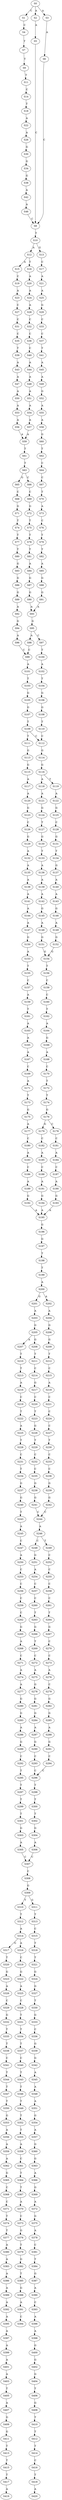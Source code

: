 strict digraph  {
	S0 -> S1 [ label = C ];
	S0 -> S2 [ label = A ];
	S0 -> S3 [ label = A ];
	S1 -> S4 [ label = C ];
	S2 -> S5 [ label = A ];
	S3 -> S6 [ label = A ];
	S4 -> S7 [ label = T ];
	S5 -> S8 [ label = C ];
	S6 -> S8 [ label = C ];
	S7 -> S9 [ label = T ];
	S8 -> S10 [ label = T ];
	S9 -> S11 [ label = T ];
	S10 -> S12 [ label = A ];
	S10 -> S13 [ label = G ];
	S11 -> S14 [ label = C ];
	S12 -> S15 [ label = A ];
	S12 -> S16 [ label = T ];
	S13 -> S17 [ label = C ];
	S14 -> S18 [ label = T ];
	S15 -> S19 [ label = C ];
	S16 -> S20 [ label = A ];
	S17 -> S21 [ label = A ];
	S18 -> S22 [ label = A ];
	S19 -> S23 [ label = A ];
	S20 -> S24 [ label = A ];
	S21 -> S25 [ label = A ];
	S22 -> S26 [ label = A ];
	S23 -> S27 [ label = C ];
	S24 -> S28 [ label = A ];
	S25 -> S29 [ label = G ];
	S26 -> S30 [ label = G ];
	S27 -> S31 [ label = C ];
	S28 -> S32 [ label = C ];
	S29 -> S33 [ label = C ];
	S30 -> S34 [ label = G ];
	S31 -> S35 [ label = C ];
	S32 -> S36 [ label = C ];
	S33 -> S37 [ label = C ];
	S34 -> S38 [ label = G ];
	S35 -> S39 [ label = T ];
	S36 -> S40 [ label = C ];
	S37 -> S41 [ label = T ];
	S38 -> S42 [ label = A ];
	S39 -> S43 [ label = A ];
	S40 -> S44 [ label = A ];
	S41 -> S45 [ label = A ];
	S42 -> S46 [ label = A ];
	S43 -> S47 [ label = A ];
	S44 -> S48 [ label = A ];
	S45 -> S49 [ label = A ];
	S46 -> S8 [ label = C ];
	S47 -> S50 [ label = A ];
	S48 -> S51 [ label = A ];
	S49 -> S52 [ label = G ];
	S50 -> S53 [ label = A ];
	S51 -> S54 [ label = A ];
	S52 -> S55 [ label = A ];
	S53 -> S56 [ label = A ];
	S54 -> S57 [ label = A ];
	S55 -> S58 [ label = A ];
	S56 -> S59 [ label = A ];
	S57 -> S59 [ label = A ];
	S58 -> S60 [ label = G ];
	S59 -> S61 [ label = T ];
	S60 -> S62 [ label = T ];
	S61 -> S63 [ label = T ];
	S62 -> S64 [ label = C ];
	S63 -> S65 [ label = G ];
	S63 -> S66 [ label = C ];
	S64 -> S67 [ label = C ];
	S65 -> S68 [ label = C ];
	S66 -> S69 [ label = C ];
	S67 -> S70 [ label = T ];
	S68 -> S71 [ label = G ];
	S69 -> S72 [ label = G ];
	S70 -> S73 [ label = A ];
	S71 -> S74 [ label = T ];
	S72 -> S75 [ label = T ];
	S73 -> S76 [ label = C ];
	S74 -> S77 [ label = T ];
	S75 -> S78 [ label = T ];
	S76 -> S79 [ label = T ];
	S77 -> S80 [ label = T ];
	S78 -> S81 [ label = T ];
	S79 -> S82 [ label = T ];
	S80 -> S83 [ label = G ];
	S81 -> S84 [ label = A ];
	S82 -> S85 [ label = A ];
	S83 -> S86 [ label = G ];
	S84 -> S87 [ label = G ];
	S85 -> S88 [ label = G ];
	S86 -> S89 [ label = G ];
	S87 -> S90 [ label = G ];
	S88 -> S91 [ label = G ];
	S89 -> S92 [ label = A ];
	S90 -> S93 [ label = A ];
	S91 -> S93 [ label = A ];
	S92 -> S94 [ label = G ];
	S93 -> S95 [ label = G ];
	S94 -> S96 [ label = A ];
	S95 -> S97 [ label = C ];
	S95 -> S98 [ label = A ];
	S96 -> S99 [ label = C ];
	S97 -> S100 [ label = T ];
	S98 -> S99 [ label = C ];
	S99 -> S101 [ label = A ];
	S100 -> S102 [ label = A ];
	S101 -> S103 [ label = T ];
	S102 -> S104 [ label = T ];
	S103 -> S105 [ label = G ];
	S104 -> S106 [ label = G ];
	S105 -> S107 [ label = G ];
	S106 -> S108 [ label = G ];
	S107 -> S109 [ label = T ];
	S108 -> S110 [ label = T ];
	S109 -> S111 [ label = T ];
	S109 -> S112 [ label = C ];
	S110 -> S112 [ label = C ];
	S111 -> S113 [ label = G ];
	S112 -> S114 [ label = G ];
	S113 -> S115 [ label = G ];
	S114 -> S116 [ label = G ];
	S115 -> S117 [ label = A ];
	S116 -> S118 [ label = A ];
	S116 -> S119 [ label = T ];
	S117 -> S120 [ label = A ];
	S118 -> S121 [ label = A ];
	S119 -> S122 [ label = A ];
	S120 -> S123 [ label = G ];
	S121 -> S124 [ label = G ];
	S122 -> S125 [ label = G ];
	S123 -> S126 [ label = C ];
	S124 -> S127 [ label = T ];
	S125 -> S128 [ label = C ];
	S126 -> S129 [ label = G ];
	S127 -> S130 [ label = G ];
	S128 -> S131 [ label = G ];
	S129 -> S132 [ label = A ];
	S130 -> S133 [ label = T ];
	S131 -> S134 [ label = T ];
	S132 -> S135 [ label = A ];
	S133 -> S136 [ label = A ];
	S134 -> S137 [ label = G ];
	S135 -> S138 [ label = A ];
	S136 -> S139 [ label = A ];
	S137 -> S140 [ label = A ];
	S138 -> S141 [ label = A ];
	S139 -> S142 [ label = A ];
	S140 -> S143 [ label = A ];
	S141 -> S144 [ label = A ];
	S142 -> S145 [ label = G ];
	S143 -> S146 [ label = G ];
	S144 -> S147 [ label = A ];
	S145 -> S148 [ label = A ];
	S146 -> S149 [ label = A ];
	S147 -> S150 [ label = G ];
	S148 -> S151 [ label = G ];
	S149 -> S152 [ label = G ];
	S150 -> S153 [ label = A ];
	S151 -> S154 [ label = G ];
	S152 -> S154 [ label = G ];
	S153 -> S155 [ label = T ];
	S154 -> S156 [ label = T ];
	S155 -> S157 [ label = C ];
	S156 -> S158 [ label = C ];
	S157 -> S159 [ label = A ];
	S158 -> S160 [ label = C ];
	S159 -> S161 [ label = T ];
	S160 -> S162 [ label = T ];
	S161 -> S163 [ label = A ];
	S162 -> S164 [ label = A ];
	S163 -> S165 [ label = A ];
	S164 -> S166 [ label = G ];
	S165 -> S167 [ label = A ];
	S166 -> S168 [ label = A ];
	S167 -> S169 [ label = C ];
	S168 -> S170 [ label = C ];
	S169 -> S171 [ label = A ];
	S170 -> S172 [ label = T ];
	S171 -> S173 [ label = T ];
	S172 -> S174 [ label = T ];
	S173 -> S175 [ label = G ];
	S174 -> S176 [ label = G ];
	S175 -> S177 [ label = A ];
	S176 -> S178 [ label = C ];
	S176 -> S179 [ label = G ];
	S177 -> S180 [ label = C ];
	S178 -> S181 [ label = C ];
	S179 -> S182 [ label = C ];
	S180 -> S183 [ label = A ];
	S181 -> S184 [ label = A ];
	S182 -> S185 [ label = A ];
	S183 -> S186 [ label = C ];
	S184 -> S187 [ label = C ];
	S185 -> S188 [ label = C ];
	S186 -> S189 [ label = A ];
	S187 -> S190 [ label = A ];
	S188 -> S191 [ label = A ];
	S189 -> S192 [ label = G ];
	S190 -> S193 [ label = G ];
	S191 -> S194 [ label = G ];
	S192 -> S195 [ label = A ];
	S193 -> S195 [ label = A ];
	S194 -> S195 [ label = A ];
	S195 -> S196 [ label = G ];
	S196 -> S197 [ label = G ];
	S197 -> S198 [ label = T ];
	S198 -> S199 [ label = T ];
	S199 -> S200 [ label = A ];
	S200 -> S201 [ label = G ];
	S200 -> S202 [ label = A ];
	S201 -> S203 [ label = A ];
	S202 -> S204 [ label = A ];
	S203 -> S205 [ label = G ];
	S204 -> S206 [ label = G ];
	S205 -> S207 [ label = A ];
	S205 -> S208 [ label = G ];
	S206 -> S209 [ label = G ];
	S207 -> S210 [ label = T ];
	S208 -> S211 [ label = T ];
	S209 -> S212 [ label = T ];
	S210 -> S213 [ label = T ];
	S211 -> S214 [ label = C ];
	S212 -> S215 [ label = C ];
	S213 -> S216 [ label = A ];
	S214 -> S217 [ label = G ];
	S215 -> S218 [ label = A ];
	S216 -> S219 [ label = C ];
	S217 -> S220 [ label = C ];
	S218 -> S221 [ label = C ];
	S219 -> S222 [ label = T ];
	S220 -> S223 [ label = T ];
	S221 -> S224 [ label = C ];
	S222 -> S225 [ label = A ];
	S223 -> S226 [ label = G ];
	S224 -> S227 [ label = C ];
	S225 -> S228 [ label = T ];
	S226 -> S229 [ label = T ];
	S227 -> S230 [ label = T ];
	S228 -> S231 [ label = C ];
	S229 -> S232 [ label = C ];
	S230 -> S233 [ label = C ];
	S231 -> S234 [ label = T ];
	S232 -> S235 [ label = C ];
	S233 -> S236 [ label = C ];
	S234 -> S237 [ label = G ];
	S235 -> S238 [ label = G ];
	S236 -> S239 [ label = G ];
	S237 -> S240 [ label = G ];
	S238 -> S241 [ label = G ];
	S239 -> S242 [ label = G ];
	S240 -> S243 [ label = T ];
	S241 -> S244 [ label = C ];
	S242 -> S244 [ label = C ];
	S243 -> S245 [ label = A ];
	S244 -> S246 [ label = A ];
	S245 -> S247 [ label = C ];
	S246 -> S248 [ label = C ];
	S246 -> S249 [ label = T ];
	S247 -> S250 [ label = A ];
	S248 -> S251 [ label = G ];
	S249 -> S252 [ label = C ];
	S250 -> S253 [ label = C ];
	S251 -> S254 [ label = A ];
	S252 -> S255 [ label = C ];
	S253 -> S256 [ label = C ];
	S254 -> S257 [ label = C ];
	S255 -> S258 [ label = C ];
	S256 -> S259 [ label = C ];
	S257 -> S260 [ label = C ];
	S258 -> S261 [ label = C ];
	S259 -> S262 [ label = C ];
	S260 -> S263 [ label = T ];
	S261 -> S264 [ label = T ];
	S262 -> S265 [ label = G ];
	S263 -> S266 [ label = G ];
	S264 -> S267 [ label = G ];
	S265 -> S268 [ label = A ];
	S266 -> S269 [ label = T ];
	S267 -> S270 [ label = C ];
	S268 -> S271 [ label = C ];
	S269 -> S272 [ label = C ];
	S270 -> S273 [ label = C ];
	S271 -> S274 [ label = A ];
	S272 -> S275 [ label = A ];
	S273 -> S276 [ label = A ];
	S274 -> S277 [ label = A ];
	S275 -> S278 [ label = G ];
	S276 -> S279 [ label = C ];
	S277 -> S280 [ label = G ];
	S278 -> S281 [ label = G ];
	S279 -> S282 [ label = G ];
	S280 -> S283 [ label = G ];
	S281 -> S284 [ label = G ];
	S282 -> S285 [ label = G ];
	S283 -> S286 [ label = A ];
	S284 -> S287 [ label = A ];
	S285 -> S288 [ label = A ];
	S286 -> S289 [ label = G ];
	S287 -> S290 [ label = G ];
	S288 -> S291 [ label = G ];
	S289 -> S292 [ label = C ];
	S290 -> S293 [ label = C ];
	S291 -> S294 [ label = C ];
	S292 -> S295 [ label = T ];
	S293 -> S296 [ label = C ];
	S294 -> S296 [ label = C ];
	S295 -> S297 [ label = T ];
	S296 -> S298 [ label = T ];
	S297 -> S299 [ label = T ];
	S298 -> S300 [ label = T ];
	S299 -> S301 [ label = T ];
	S300 -> S302 [ label = T ];
	S301 -> S303 [ label = G ];
	S302 -> S304 [ label = G ];
	S303 -> S305 [ label = A ];
	S304 -> S306 [ label = A ];
	S305 -> S307 [ label = C ];
	S306 -> S307 [ label = C ];
	S307 -> S308 [ label = C ];
	S308 -> S309 [ label = G ];
	S309 -> S310 [ label = T ];
	S309 -> S311 [ label = G ];
	S310 -> S312 [ label = T ];
	S311 -> S313 [ label = T ];
	S312 -> S314 [ label = A ];
	S313 -> S315 [ label = C ];
	S314 -> S316 [ label = A ];
	S314 -> S317 [ label = G ];
	S315 -> S318 [ label = T ];
	S316 -> S319 [ label = C ];
	S317 -> S320 [ label = T ];
	S318 -> S321 [ label = T ];
	S319 -> S322 [ label = G ];
	S320 -> S323 [ label = G ];
	S321 -> S324 [ label = G ];
	S322 -> S325 [ label = A ];
	S323 -> S326 [ label = A ];
	S324 -> S327 [ label = G ];
	S325 -> S328 [ label = C ];
	S326 -> S329 [ label = C ];
	S327 -> S330 [ label = T ];
	S328 -> S331 [ label = T ];
	S329 -> S332 [ label = G ];
	S330 -> S333 [ label = G ];
	S331 -> S334 [ label = T ];
	S332 -> S335 [ label = T ];
	S333 -> S336 [ label = C ];
	S334 -> S337 [ label = T ];
	S335 -> S338 [ label = T ];
	S336 -> S339 [ label = G ];
	S337 -> S340 [ label = C ];
	S338 -> S341 [ label = C ];
	S339 -> S342 [ label = G ];
	S340 -> S343 [ label = T ];
	S341 -> S344 [ label = T ];
	S342 -> S345 [ label = A ];
	S343 -> S346 [ label = T ];
	S344 -> S347 [ label = T ];
	S345 -> S348 [ label = A ];
	S346 -> S349 [ label = T ];
	S347 -> S350 [ label = T ];
	S348 -> S351 [ label = A ];
	S349 -> S352 [ label = T ];
	S350 -> S353 [ label = G ];
	S351 -> S354 [ label = G ];
	S352 -> S355 [ label = T ];
	S353 -> S356 [ label = A ];
	S354 -> S357 [ label = A ];
	S355 -> S358 [ label = A ];
	S356 -> S359 [ label = A ];
	S357 -> S360 [ label = G ];
	S358 -> S361 [ label = C ];
	S359 -> S362 [ label = A ];
	S360 -> S363 [ label = G ];
	S361 -> S364 [ label = T ];
	S362 -> S365 [ label = G ];
	S363 -> S366 [ label = A ];
	S364 -> S367 [ label = T ];
	S365 -> S368 [ label = C ];
	S366 -> S369 [ label = G ];
	S367 -> S370 [ label = A ];
	S368 -> S371 [ label = C ];
	S369 -> S372 [ label = A ];
	S370 -> S373 [ label = C ];
	S371 -> S374 [ label = T ];
	S372 -> S375 [ label = G ];
	S373 -> S376 [ label = G ];
	S374 -> S377 [ label = T ];
	S375 -> S378 [ label = A ];
	S376 -> S379 [ label = T ];
	S377 -> S380 [ label = A ];
	S378 -> S381 [ label = C ];
	S379 -> S382 [ label = G ];
	S380 -> S383 [ label = A ];
	S381 -> S384 [ label = T ];
	S382 -> S385 [ label = T ];
	S383 -> S386 [ label = A ];
	S384 -> S387 [ label = G ];
	S385 -> S388 [ label = G ];
	S386 -> S389 [ label = A ];
	S387 -> S390 [ label = A ];
	S388 -> S391 [ label = A ];
	S389 -> S392 [ label = A ];
	S390 -> S393 [ label = C ];
	S391 -> S394 [ label = C ];
	S392 -> S395 [ label = A ];
	S393 -> S396 [ label = A ];
	S395 -> S397 [ label = A ];
	S396 -> S398 [ label = A ];
	S397 -> S399 [ label = A ];
	S398 -> S400 [ label = G ];
	S399 -> S401 [ label = A ];
	S400 -> S402 [ label = G ];
	S401 -> S403 [ label = A ];
	S402 -> S404 [ label = G ];
	S403 -> S405 [ label = T ];
	S404 -> S406 [ label = T ];
	S405 -> S407 [ label = A ];
	S406 -> S408 [ label = G ];
	S407 -> S409 [ label = G ];
	S408 -> S410 [ label = T ];
	S409 -> S411 [ label = G ];
	S410 -> S412 [ label = T ];
	S411 -> S413 [ label = T ];
	S412 -> S414 [ label = T ];
	S413 -> S415 [ label = T ];
	S414 -> S416 [ label = C ];
	S415 -> S417 [ label = T ];
	S416 -> S418 [ label = T ];
	S417 -> S419 [ label = A ];
	S418 -> S420 [ label = A ];
}
